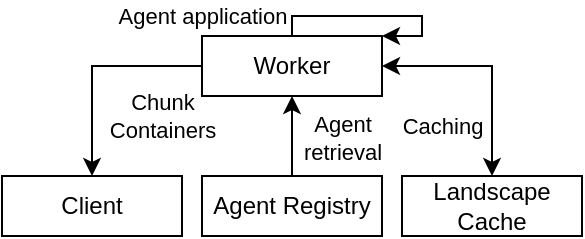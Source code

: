 <mxfile version="24.5.2" type="device">
  <diagram name="Page-1" id="8BJoRxZuPCJ_-CAz5P3M">
    <mxGraphModel dx="574" dy="310" grid="1" gridSize="10" guides="1" tooltips="1" connect="1" arrows="1" fold="1" page="1" pageScale="1" pageWidth="850" pageHeight="1100" math="0" shadow="0">
      <root>
        <mxCell id="0" />
        <mxCell id="1" parent="0" />
        <mxCell id="iDrvmBQxM6RkV91wcPEJ-6" style="edgeStyle=orthogonalEdgeStyle;rounded=0;orthogonalLoop=1;jettySize=auto;html=1;entryX=0.5;entryY=0;entryDx=0;entryDy=0;" parent="1" source="iDrvmBQxM6RkV91wcPEJ-3" target="iDrvmBQxM6RkV91wcPEJ-19" edge="1">
          <mxGeometry relative="1" as="geometry">
            <mxPoint x="30" y="30" as="targetPoint" />
          </mxGeometry>
        </mxCell>
        <mxCell id="iDrvmBQxM6RkV91wcPEJ-7" value="Chunk&lt;br&gt;Containers&lt;br&gt;" style="edgeLabel;align=center;verticalAlign=middle;resizable=0;points=[];html=1;" parent="iDrvmBQxM6RkV91wcPEJ-6" vertex="1" connectable="0">
          <mxGeometry x="0.141" relative="1" as="geometry">
            <mxPoint x="35" y="17" as="offset" />
          </mxGeometry>
        </mxCell>
        <mxCell id="iDrvmBQxM6RkV91wcPEJ-17" style="edgeStyle=orthogonalEdgeStyle;rounded=0;orthogonalLoop=1;jettySize=auto;html=1;startArrow=classic;startFill=1;" parent="1" source="iDrvmBQxM6RkV91wcPEJ-3" target="iDrvmBQxM6RkV91wcPEJ-16" edge="1">
          <mxGeometry relative="1" as="geometry" />
        </mxCell>
        <mxCell id="iDrvmBQxM6RkV91wcPEJ-18" value="Caching&lt;br&gt;" style="edgeLabel;align=center;verticalAlign=middle;resizable=0;points=[];html=1;" parent="iDrvmBQxM6RkV91wcPEJ-17" vertex="1" connectable="0">
          <mxGeometry x="0.306" y="1" relative="1" as="geometry">
            <mxPoint x="-26" y="13" as="offset" />
          </mxGeometry>
        </mxCell>
        <mxCell id="iDrvmBQxM6RkV91wcPEJ-3" value="Worker" style="rounded=0;whiteSpace=wrap;html=1;" parent="1" vertex="1">
          <mxGeometry x="100" y="20" width="90" height="30" as="geometry" />
        </mxCell>
        <mxCell id="iDrvmBQxM6RkV91wcPEJ-10" style="edgeStyle=orthogonalEdgeStyle;rounded=0;orthogonalLoop=1;jettySize=auto;html=1;" parent="1" source="iDrvmBQxM6RkV91wcPEJ-8" target="iDrvmBQxM6RkV91wcPEJ-3" edge="1">
          <mxGeometry relative="1" as="geometry" />
        </mxCell>
        <mxCell id="iDrvmBQxM6RkV91wcPEJ-11" value="Agent&lt;br&gt;retrieval" style="edgeLabel;align=center;verticalAlign=middle;resizable=0;points=[];labelBackgroundColor=default;html=1;" parent="iDrvmBQxM6RkV91wcPEJ-10" vertex="1" connectable="0">
          <mxGeometry x="-0.122" y="1" relative="1" as="geometry">
            <mxPoint x="26" y="-2" as="offset" />
          </mxGeometry>
        </mxCell>
        <mxCell id="iDrvmBQxM6RkV91wcPEJ-8" value="Agent Registry" style="rounded=0;whiteSpace=wrap;html=1;" parent="1" vertex="1">
          <mxGeometry x="100" y="90" width="90" height="30" as="geometry" />
        </mxCell>
        <mxCell id="iDrvmBQxM6RkV91wcPEJ-14" style="edgeStyle=orthogonalEdgeStyle;rounded=0;orthogonalLoop=1;jettySize=auto;html=1;entryX=1;entryY=0;entryDx=0;entryDy=0;" parent="1" source="iDrvmBQxM6RkV91wcPEJ-3" target="iDrvmBQxM6RkV91wcPEJ-3" edge="1">
          <mxGeometry relative="1" as="geometry">
            <Array as="points">
              <mxPoint x="145" y="10" />
              <mxPoint x="210" y="10" />
              <mxPoint x="210" y="20" />
            </Array>
          </mxGeometry>
        </mxCell>
        <mxCell id="iDrvmBQxM6RkV91wcPEJ-15" value="Agent application" style="edgeLabel;align=center;verticalAlign=middle;resizable=0;points=[];html=1;" parent="iDrvmBQxM6RkV91wcPEJ-14" vertex="1" connectable="0">
          <mxGeometry x="-0.679" y="1" relative="1" as="geometry">
            <mxPoint x="-52" y="1" as="offset" />
          </mxGeometry>
        </mxCell>
        <mxCell id="iDrvmBQxM6RkV91wcPEJ-16" value="Landscape&lt;br&gt;Cache" style="rounded=0;whiteSpace=wrap;html=1;" parent="1" vertex="1">
          <mxGeometry x="200" y="90" width="90" height="30" as="geometry" />
        </mxCell>
        <mxCell id="iDrvmBQxM6RkV91wcPEJ-19" value="Client" style="rounded=0;whiteSpace=wrap;html=1;" parent="1" vertex="1">
          <mxGeometry y="90" width="90" height="30" as="geometry" />
        </mxCell>
      </root>
    </mxGraphModel>
  </diagram>
</mxfile>
